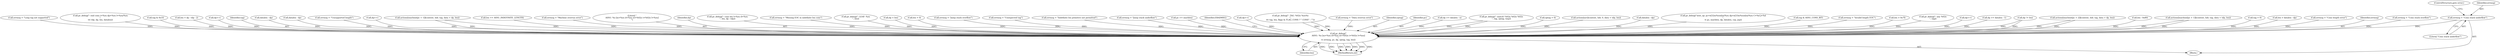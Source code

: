 digraph "0_linux_0d62e9dd6da45bbf0f33a8617afc5fe774c8f45f@pointer" {
"1000909" [label="(Call,errmsg = \"Cons stack underflow\")"];
"1000953" [label="(Call,pr_debug(\"\nASN1: %s [m=%zu d=%zu ot=%02x t=%02x l=%zu]\n\",\n\t\t errmsg, pc, dp, optag, tag, len))"];
"1000949" [label="(Call,errmsg = \"Long tag not supported\")"];
"1000678" [label="(Call,pr_debug(\"- end cons t=%zu dp=%zu l=%zu/%zu\n\",\n\t\t\t tdp, dp, len, datalen))"];
"1000953" [label="(Call,pr_debug(\"\nASN1: %s [m=%zu d=%zu ot=%02x t=%02x l=%zu]\n\",\n\t\t errmsg, pc, dp, optag, tag, len))"];
"1000912" [label="(ControlStructure,goto error;)"];
"1000274" [label="(Call,tag & 0x1f)"];
"1000736" [label="(Call,len = dp - tdp - 2)"];
"1000269" [label="(Call,dp++)"];
"1000959" [label="(Identifier,tag)"];
"1000370" [label="(Call,datalen - dp)"];
"1000116" [label="(Block,)"];
"1000422" [label="(Call,datalen - dp)"];
"1000934" [label="(Call,errmsg = \"Unsupported length\")"];
"1000732" [label="(Call,dp++)"];
"1000911" [label="(Literal,\"Cons stack underflow\")"];
"1000492" [label="(Call,actions[machine[pc + 1]](context, hdr, tag, data + dp, len))"];
"1000960" [label="(Identifier,len)"];
"1000352" [label="(Call,len == ASN1_INDEFINITE_LENGTH)"];
"1000894" [label="(Call,errmsg = \"Machine overrun error\")"];
"1000954" [label="(Literal,\"\nASN1: %s [m=%zu d=%zu ot=%02x t=%02x l=%zu]\n\")"];
"1000957" [label="(Identifier,dp)"];
"1000777" [label="(Call,pr_debug(\"- cons len l=%zu d=%zu\n\", len, dp - tdp))"];
"1000924" [label="(Call,errmsg = \"Missing EOC in indefinite len cons\")"];
"1000565" [label="(Call,pr_debug(\"- LEAF: %zu\n\", len))"];
"1000747" [label="(Call,dp < len)"];
"1000170" [label="(Call,len = 0)"];
"1000904" [label="(Call,errmsg = \"Jump stack overflow\")"];
"1000944" [label="(Call,errmsg = \"Unexpected tag\")"];
"1000939" [label="(Call,errmsg = \"Indefinite len primitive not permitted\")"];
"1000899" [label="(Call,errmsg = \"Jump stack underflow\")"];
"1000200" [label="(Call,pc >= machlen)"];
"1000963" [label="(Identifier,EBADMSG)"];
"1000704" [label="(Call,dp++)"];
"1000472" [label="(Call,pr_debug(\"- TAG: %02x %zu%s\n\",\n\t\t\t tag, len, flags & FLAG_CONS ? \" CONS\" : \"\"))"];
"1000889" [label="(Call,errmsg = \"Data overrun error\")"];
"1000958" [label="(Identifier,optag)"];
"1000956" [label="(Identifier,pc)"];
"1000390" [label="(Call,dp >= datalen - n)"];
"1000312" [label="(Call,pr_debug(\"- match? %02x %02x %02x\n\", tag, optag, tmp))"];
"1000910" [label="(Identifier,errmsg)"];
"1000149" [label="(Call,optag = 0)"];
"1000810" [label="(Call,actions[act](context, hdr, 0, data + tdp, len))"];
"1000695" [label="(Call,datalen - dp)"];
"1000190" [label="(Call,pr_debug(\"next_op: pc=\e[32m%zu\e[m/%zu dp=\e[33m%zu\e[m/%zu C=%d J=%d\n\",\n\t\t pc, machlen, dp, datalen, csp, jsp))"];
"1000359" [label="(Call,tag & ASN1_CONS_BIT)"];
"1000929" [label="(Call,errmsg = \"Invalid length EOC\")"];
"1000346" [label="(Call,len > 0x7f)"];
"1000964" [label="(MethodReturn,int)"];
"1000284" [label="(Call,pr_debug(\"- any %02x\n\", tag))"];
"1000343" [label="(Call,dp++)"];
"1000909" [label="(Call,errmsg = \"Cons stack underflow\")"];
"1000259" [label="(Call,dp >= datalen - 1)"];
"1000770" [label="(Call,dp != len)"];
"1000512" [label="(Call,actions[machine[pc + 2]](context, hdr, tag, data + dp, len))"];
"1000379" [label="(Call,len - 0x80)"];
"1000840" [label="(Call,actions[machine[pc + 1]](context, hdr, tag, data + tdp, len))"];
"1000137" [label="(Call,tag = 0)"];
"1000420" [label="(Call,len > datalen - dp)"];
"1000919" [label="(Call,errmsg = \"Cons length error\")"];
"1000955" [label="(Identifier,errmsg)"];
"1000914" [label="(Call,errmsg = \"Cons stack overflow\")"];
"1000909" -> "1000116"  [label="AST: "];
"1000909" -> "1000911"  [label="CFG: "];
"1000910" -> "1000909"  [label="AST: "];
"1000911" -> "1000909"  [label="AST: "];
"1000912" -> "1000909"  [label="CFG: "];
"1000909" -> "1000953"  [label="DDG: "];
"1000953" -> "1000116"  [label="AST: "];
"1000953" -> "1000960"  [label="CFG: "];
"1000954" -> "1000953"  [label="AST: "];
"1000955" -> "1000953"  [label="AST: "];
"1000956" -> "1000953"  [label="AST: "];
"1000957" -> "1000953"  [label="AST: "];
"1000958" -> "1000953"  [label="AST: "];
"1000959" -> "1000953"  [label="AST: "];
"1000960" -> "1000953"  [label="AST: "];
"1000963" -> "1000953"  [label="CFG: "];
"1000953" -> "1000964"  [label="DDG: "];
"1000953" -> "1000964"  [label="DDG: "];
"1000953" -> "1000964"  [label="DDG: "];
"1000953" -> "1000964"  [label="DDG: "];
"1000953" -> "1000964"  [label="DDG: "];
"1000953" -> "1000964"  [label="DDG: "];
"1000953" -> "1000964"  [label="DDG: "];
"1000919" -> "1000953"  [label="DDG: "];
"1000934" -> "1000953"  [label="DDG: "];
"1000904" -> "1000953"  [label="DDG: "];
"1000894" -> "1000953"  [label="DDG: "];
"1000924" -> "1000953"  [label="DDG: "];
"1000949" -> "1000953"  [label="DDG: "];
"1000889" -> "1000953"  [label="DDG: "];
"1000939" -> "1000953"  [label="DDG: "];
"1000944" -> "1000953"  [label="DDG: "];
"1000929" -> "1000953"  [label="DDG: "];
"1000914" -> "1000953"  [label="DDG: "];
"1000899" -> "1000953"  [label="DDG: "];
"1000200" -> "1000953"  [label="DDG: "];
"1000259" -> "1000953"  [label="DDG: "];
"1000695" -> "1000953"  [label="DDG: "];
"1000370" -> "1000953"  [label="DDG: "];
"1000190" -> "1000953"  [label="DDG: "];
"1000343" -> "1000953"  [label="DDG: "];
"1000422" -> "1000953"  [label="DDG: "];
"1000704" -> "1000953"  [label="DDG: "];
"1000390" -> "1000953"  [label="DDG: "];
"1000269" -> "1000953"  [label="DDG: "];
"1000770" -> "1000953"  [label="DDG: "];
"1000770" -> "1000953"  [label="DDG: "];
"1000732" -> "1000953"  [label="DDG: "];
"1000312" -> "1000953"  [label="DDG: "];
"1000312" -> "1000953"  [label="DDG: "];
"1000149" -> "1000953"  [label="DDG: "];
"1000284" -> "1000953"  [label="DDG: "];
"1000840" -> "1000953"  [label="DDG: "];
"1000840" -> "1000953"  [label="DDG: "];
"1000274" -> "1000953"  [label="DDG: "];
"1000492" -> "1000953"  [label="DDG: "];
"1000492" -> "1000953"  [label="DDG: "];
"1000359" -> "1000953"  [label="DDG: "];
"1000137" -> "1000953"  [label="DDG: "];
"1000512" -> "1000953"  [label="DDG: "];
"1000512" -> "1000953"  [label="DDG: "];
"1000472" -> "1000953"  [label="DDG: "];
"1000472" -> "1000953"  [label="DDG: "];
"1000810" -> "1000953"  [label="DDG: "];
"1000352" -> "1000953"  [label="DDG: "];
"1000346" -> "1000953"  [label="DDG: "];
"1000379" -> "1000953"  [label="DDG: "];
"1000565" -> "1000953"  [label="DDG: "];
"1000420" -> "1000953"  [label="DDG: "];
"1000736" -> "1000953"  [label="DDG: "];
"1000170" -> "1000953"  [label="DDG: "];
"1000777" -> "1000953"  [label="DDG: "];
"1000678" -> "1000953"  [label="DDG: "];
"1000747" -> "1000953"  [label="DDG: "];
}
